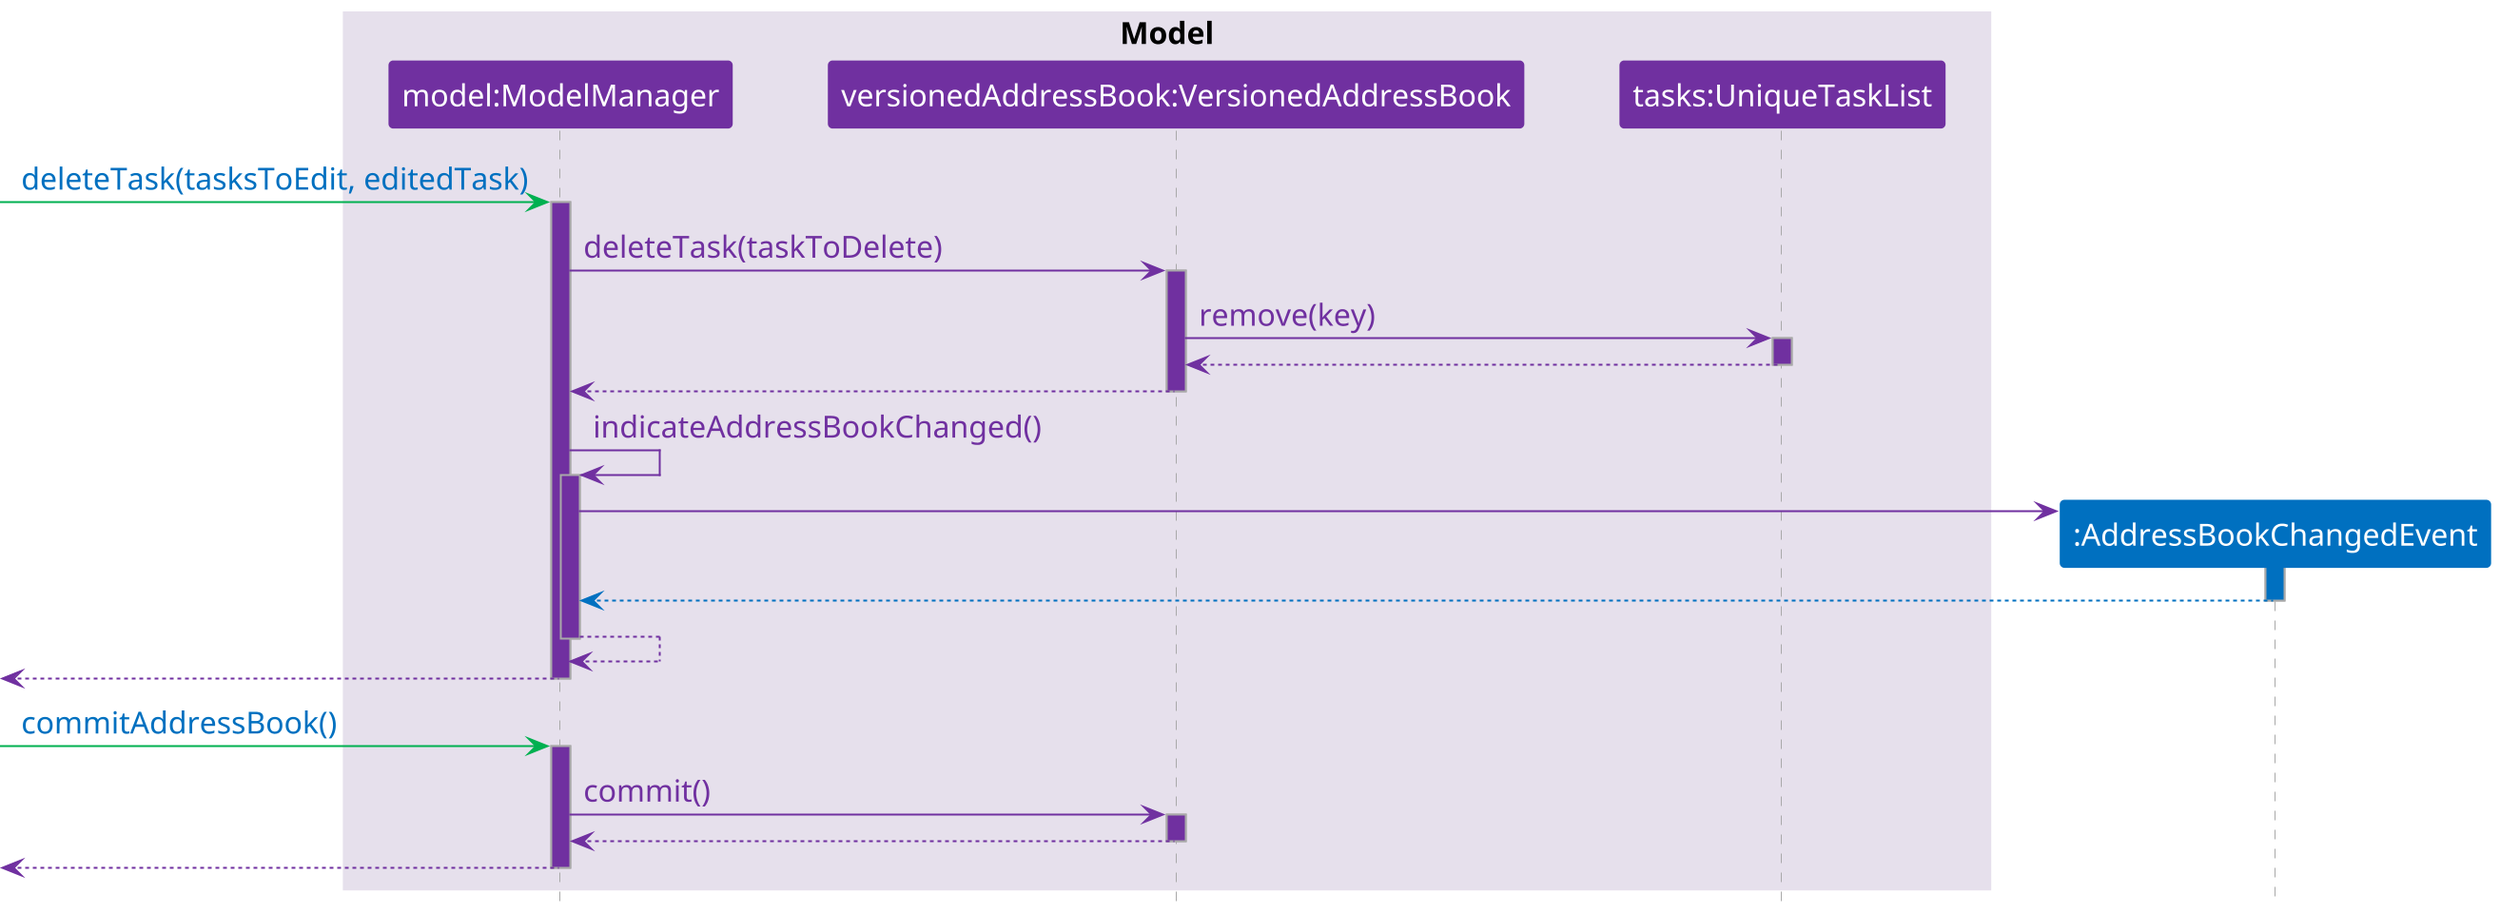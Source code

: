 @startuml
scale 2
skinparam defaultFontName Calibri
skinparam defaultFontSize 16
skinparam BoxPadding 10
skinparam ParticipantPadding 20
skinparam shadowing false
hide stereotype

skinparam sequence {
    BoxBorderColor transparent
    BoxFontSize 20
    ParticipantBorderColor #0070C0
    ParticipantBackgroundColor #0070C0
    ParticipantFontColor #FFFFFF
    ParticipantBorderColor<<ui>> #00B050
    ParticipantBackgroundColor<<ui>> #00B050
    ParticipantBorderColor<<logic>> #0070C0
    ParticipantBackgroundColor<<logic>> #0070C0
    ParticipantBorderColor<<model>> #7030A0
    ParticipantBackgroundColor<<model>> #7030A0
    LifeLineBorderColor DarkGrey
    LifeLineBackgroundColor #7030A0
    ParticipantFontColor #FFFFFF
    ArrowColor #7030A0
    ArrowBorderColor #7030A0
    ArrowFontColor #7030A0
}

hide footbox

box "Model" #E6E0EC
    participant modelManager as "model:ModelManager" <<model>>
    participant versionedAddressBook as "versionedAddressBook:VersionedAddressBook" <<model>>
    participant tasks as "tasks:UniqueTaskList" <<model>>
end box

participant addressBookChangedEvent as ":AddressBookChangedEvent"

[-[#00B050]> modelManager: <color: #0070C0> deleteTask(tasksToEdit, editedTask)
activate modelManager

modelManager -> versionedAddressBook: deleteTask(taskToDelete)
activate versionedAddressBook

versionedAddressBook -> tasks: remove(key)
activate tasks

tasks --> versionedAddressBook
deactivate tasks

versionedAddressBook --> modelManager
deactivate versionedAddressBook

modelManager -> modelManager: indicateAddressBookChanged()
activate modelManager

create addressBookChangedEvent
modelManager -> addressBookChangedEvent
activate addressBookChangedEvent #0070C0
addressBookChangedEvent --[#0070C0]> modelManager
deactivate addressBookChangedEvent

modelManager --> modelManager
deactivate modelManager

modelManager -->[
deactivate modelManager


[-[#00B050]> modelManager: <color: #0070C0> commitAddressBook()
activate modelManager

modelManager -> versionedAddressBook: commit()
activate versionedAddressBook

versionedAddressBook --> modelManager
deactivate versionedAddressBook

modelManager -->[
deactivate modelManager
@enduml